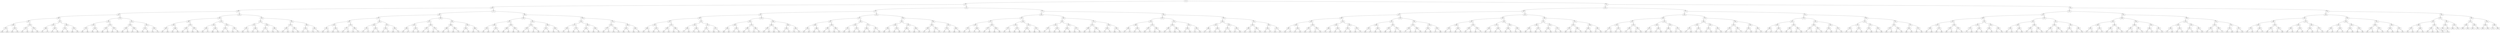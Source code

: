 digraph Heap {
	node [shape=record]
	node1 [label = "<f0> |<f1> 1|<f2> "]
	node1:f0 -> node2:f1
	node1:f2 -> node3:f1
	node2 [label = "<f0> |<f1> 3|<f2> "]
	node2:f0 -> node4:f1
	node2:f2 -> node5:f1
	node3 [label = "<f0> |<f1> 3|<f2> "]
	node3:f0 -> node6:f1
	node3:f2 -> node7:f1
	node4 [label = "<f0> |<f1> 10|<f2> "]
	node4:f0 -> node8:f1
	node4:f2 -> node9:f1
	node5 [label = "<f0> |<f1> 4|<f2> "]
	node5:f0 -> node10:f1
	node5:f2 -> node11:f1
	node6 [label = "<f0> |<f1> 10|<f2> "]
	node6:f0 -> node12:f1
	node6:f2 -> node13:f1
	node7 [label = "<f0> |<f1> 9|<f2> "]
	node7:f0 -> node14:f1
	node7:f2 -> node15:f1
	node8 [label = "<f0> |<f1> 10|<f2> "]
	node8:f0 -> node16:f1
	node8:f2 -> node17:f1
	node9 [label = "<f0> |<f1> 11|<f2> "]
	node9:f0 -> node18:f1
	node9:f2 -> node19:f1
	node10 [label = "<f0> |<f1> 5|<f2> "]
	node10:f0 -> node20:f1
	node10:f2 -> node21:f1
	node11 [label = "<f0> |<f1> 7|<f2> "]
	node11:f0 -> node22:f1
	node11:f2 -> node23:f1
	node12 [label = "<f0> |<f1> 20|<f2> "]
	node12:f0 -> node24:f1
	node12:f2 -> node25:f1
	node13 [label = "<f0> |<f1> 17|<f2> "]
	node13:f0 -> node26:f1
	node13:f2 -> node27:f1
	node14 [label = "<f0> |<f1> 10|<f2> "]
	node14:f0 -> node28:f1
	node14:f2 -> node29:f1
	node15 [label = "<f0> |<f1> 19|<f2> "]
	node15:f0 -> node30:f1
	node15:f2 -> node31:f1
	node16 [label = "<f0> |<f1> 41|<f2> "]
	node16:f0 -> node32:f1
	node16:f2 -> node33:f1
	node17 [label = "<f0> |<f1> 23|<f2> "]
	node17:f0 -> node34:f1
	node17:f2 -> node35:f1
	node18 [label = "<f0> |<f1> 45|<f2> "]
	node18:f0 -> node36:f1
	node18:f2 -> node37:f1
	node19 [label = "<f0> |<f1> 68|<f2> "]
	node19:f0 -> node38:f1
	node19:f2 -> node39:f1
	node20 [label = "<f0> |<f1> 9|<f2> "]
	node20:f0 -> node40:f1
	node20:f2 -> node41:f1
	node21 [label = "<f0> |<f1> 15|<f2> "]
	node21:f0 -> node42:f1
	node21:f2 -> node43:f1
	node22 [label = "<f0> |<f1> 28|<f2> "]
	node22:f0 -> node44:f1
	node22:f2 -> node45:f1
	node23 [label = "<f0> |<f1> 25|<f2> "]
	node23:f0 -> node46:f1
	node23:f2 -> node47:f1
	node24 [label = "<f0> |<f1> 21|<f2> "]
	node24:f0 -> node48:f1
	node24:f2 -> node49:f1
	node25 [label = "<f0> |<f1> 25|<f2> "]
	node25:f0 -> node50:f1
	node25:f2 -> node51:f1
	node26 [label = "<f0> |<f1> 34|<f2> "]
	node26:f0 -> node52:f1
	node26:f2 -> node53:f1
	node27 [label = "<f0> |<f1> 21|<f2> "]
	node27:f0 -> node54:f1
	node27:f2 -> node55:f1
	node28 [label = "<f0> |<f1> 19|<f2> "]
	node28:f0 -> node56:f1
	node28:f2 -> node57:f1
	node29 [label = "<f0> |<f1> 25|<f2> "]
	node29:f0 -> node58:f1
	node29:f2 -> node59:f1
	node30 [label = "<f0> |<f1> 34|<f2> "]
	node30:f0 -> node60:f1
	node30:f2 -> node61:f1
	node31 [label = "<f0> |<f1> 42|<f2> "]
	node31:f0 -> node62:f1
	node31:f2 -> node63:f1
	node32 [label = "<f0> |<f1> 49|<f2> "]
	node32:f0 -> node64:f1
	node32:f2 -> node65:f1
	node33 [label = "<f0> |<f1> 74|<f2> "]
	node33:f0 -> node66:f1
	node33:f2 -> node67:f1
	node34 [label = "<f0> |<f1> 101|<f2> "]
	node34:f0 -> node68:f1
	node34:f2 -> node69:f1
	node35 [label = "<f0> |<f1> 34|<f2> "]
	node35:f0 -> node70:f1
	node35:f2 -> node71:f1
	node36 [label = "<f0> |<f1> 71|<f2> "]
	node36:f0 -> node72:f1
	node36:f2 -> node73:f1
	node37 [label = "<f0> |<f1> 68|<f2> "]
	node37:f0 -> node74:f1
	node37:f2 -> node75:f1
	node38 [label = "<f0> |<f1> 93|<f2> "]
	node38:f0 -> node76:f1
	node38:f2 -> node77:f1
	node39 [label = "<f0> |<f1> 114|<f2> "]
	node39:f0 -> node78:f1
	node39:f2 -> node79:f1
	node40 [label = "<f0> |<f1> 30|<f2> "]
	node40:f0 -> node80:f1
	node40:f2 -> node81:f1
	node41 [label = "<f0> |<f1> 101|<f2> "]
	node41:f0 -> node82:f1
	node41:f2 -> node83:f1
	node42 [label = "<f0> |<f1> 57|<f2> "]
	node42:f0 -> node84:f1
	node42:f2 -> node85:f1
	node43 [label = "<f0> |<f1> 45|<f2> "]
	node43:f0 -> node86:f1
	node43:f2 -> node87:f1
	node44 [label = "<f0> |<f1> 67|<f2> "]
	node44:f0 -> node88:f1
	node44:f2 -> node89:f1
	node45 [label = "<f0> |<f1> 40|<f2> "]
	node45:f0 -> node90:f1
	node45:f2 -> node91:f1
	node46 [label = "<f0> |<f1> 97|<f2> "]
	node46:f0 -> node92:f1
	node46:f2 -> node93:f1
	node47 [label = "<f0> |<f1> 31|<f2> "]
	node47:f0 -> node94:f1
	node47:f2 -> node95:f1
	node48 [label = "<f0> |<f1> 60|<f2> "]
	node48:f0 -> node96:f1
	node48:f2 -> node97:f1
	node49 [label = "<f0> |<f1> 25|<f2> "]
	node49:f0 -> node98:f1
	node49:f2 -> node99:f1
	node50 [label = "<f0> |<f1> 59|<f2> "]
	node50:f0 -> node100:f1
	node50:f2 -> node101:f1
	node51 [label = "<f0> |<f1> 48|<f2> "]
	node51:f0 -> node102:f1
	node51:f2 -> node103:f1
	node52 [label = "<f0> |<f1> 69|<f2> "]
	node52:f0 -> node104:f1
	node52:f2 -> node105:f1
	node53 [label = "<f0> |<f1> 70|<f2> "]
	node53:f0 -> node106:f1
	node53:f2 -> node107:f1
	node54 [label = "<f0> |<f1> 79|<f2> "]
	node54:f0 -> node108:f1
	node54:f2 -> node109:f1
	node55 [label = "<f0> |<f1> 24|<f2> "]
	node55:f0 -> node110:f1
	node55:f2 -> node111:f1
	node56 [label = "<f0> |<f1> 36|<f2> "]
	node56:f0 -> node112:f1
	node56:f2 -> node113:f1
	node57 [label = "<f0> |<f1> 32|<f2> "]
	node57:f0 -> node114:f1
	node57:f2 -> node115:f1
	node58 [label = "<f0> |<f1> 180|<f2> "]
	node58:f0 -> node116:f1
	node58:f2 -> node117:f1
	node59 [label = "<f0> |<f1> 43|<f2> "]
	node59:f0 -> node118:f1
	node59:f2 -> node119:f1
	node60 [label = "<f0> |<f1> 45|<f2> "]
	node60:f0 -> node120:f1
	node60:f2 -> node121:f1
	node61 [label = "<f0> |<f1> 78|<f2> "]
	node61:f0 -> node122:f1
	node61:f2 -> node123:f1
	node62 [label = "<f0> |<f1> 47|<f2> "]
	node62:f0 -> node124:f1
	node62:f2 -> node125:f1
	node63 [label = "<f0> |<f1> 82|<f2> "]
	node63:f0 -> node126:f1
	node63:f2 -> node127:f1
	node64 [label = "<f0> |<f1> 97|<f2> "]
	node64:f0 -> node128:f1
	node64:f2 -> node129:f1
	node65 [label = "<f0> |<f1> 87|<f2> "]
	node65:f0 -> node130:f1
	node65:f2 -> node131:f1
	node66 [label = "<f0> |<f1> 126|<f2> "]
	node66:f0 -> node132:f1
	node66:f2 -> node133:f1
	node67 [label = "<f0> |<f1> 142|<f2> "]
	node67:f0 -> node134:f1
	node67:f2 -> node135:f1
	node68 [label = "<f0> |<f1> 188|<f2> "]
	node68:f0 -> node136:f1
	node68:f2 -> node137:f1
	node69 [label = "<f0> |<f1> 114|<f2> "]
	node69:f0 -> node138:f1
	node69:f2 -> node139:f1
	node70 [label = "<f0> |<f1> 54|<f2> "]
	node70:f0 -> node140:f1
	node70:f2 -> node141:f1
	node71 [label = "<f0> |<f1> 50|<f2> "]
	node71:f0 -> node142:f1
	node71:f2 -> node143:f1
	node72 [label = "<f0> |<f1> 86|<f2> "]
	node72:f0 -> node144:f1
	node72:f2 -> node145:f1
	node73 [label = "<f0> |<f1> 85|<f2> "]
	node73:f0 -> node146:f1
	node73:f2 -> node147:f1
	node74 [label = "<f0> |<f1> 137|<f2> "]
	node74:f0 -> node148:f1
	node74:f2 -> node149:f1
	node75 [label = "<f0> |<f1> 98|<f2> "]
	node75:f0 -> node150:f1
	node75:f2 -> node151:f1
	node76 [label = "<f0> |<f1> 270|<f2> "]
	node76:f0 -> node152:f1
	node76:f2 -> node153:f1
	node77 [label = "<f0> |<f1> 103|<f2> "]
	node77:f0 -> node154:f1
	node77:f2 -> node155:f1
	node78 [label = "<f0> |<f1> 143|<f2> "]
	node78:f0 -> node156:f1
	node78:f2 -> node157:f1
	node79 [label = "<f0> |<f1> 173|<f2> "]
	node79:f0 -> node158:f1
	node79:f2 -> node159:f1
	node80 [label = "<f0> |<f1> 127|<f2> "]
	node80:f0 -> node160:f1
	node80:f2 -> node161:f1
	node81 [label = "<f0> |<f1> 33|<f2> "]
	node81:f0 -> node162:f1
	node81:f2 -> node163:f1
	node82 [label = "<f0> |<f1> 159|<f2> "]
	node82:f0 -> node164:f1
	node82:f2 -> node165:f1
	node83 [label = "<f0> |<f1> 108|<f2> "]
	node83:f0 -> node166:f1
	node83:f2 -> node167:f1
	node84 [label = "<f0> |<f1> 82|<f2> "]
	node84:f0 -> node168:f1
	node84:f2 -> node169:f1
	node85 [label = "<f0> |<f1> 69|<f2> "]
	node85:f0 -> node170:f1
	node85:f2 -> node171:f1
	node86 [label = "<f0> |<f1> 90|<f2> "]
	node86:f0 -> node172:f1
	node86:f2 -> node173:f1
	node87 [label = "<f0> |<f1> 68|<f2> "]
	node87:f0 -> node174:f1
	node87:f2 -> node175:f1
	node88 [label = "<f0> |<f1> 171|<f2> "]
	node88:f0 -> node176:f1
	node88:f2 -> node177:f1
	node89 [label = "<f0> |<f1> 106|<f2> "]
	node89:f0 -> node178:f1
	node89:f2 -> node179:f1
	node90 [label = "<f0> |<f1> 80|<f2> "]
	node90:f0 -> node180:f1
	node90:f2 -> node181:f1
	node91 [label = "<f0> |<f1> 117|<f2> "]
	node91:f0 -> node182:f1
	node91:f2 -> node183:f1
	node92 [label = "<f0> |<f1> 119|<f2> "]
	node92:f0 -> node184:f1
	node92:f2 -> node185:f1
	node93 [label = "<f0> |<f1> 122|<f2> "]
	node93:f0 -> node186:f1
	node93:f2 -> node187:f1
	node94 [label = "<f0> |<f1> 193|<f2> "]
	node94:f0 -> node188:f1
	node94:f2 -> node189:f1
	node95 [label = "<f0> |<f1> 55|<f2> "]
	node95:f0 -> node190:f1
	node95:f2 -> node191:f1
	node96 [label = "<f0> |<f1> 105|<f2> "]
	node96:f0 -> node192:f1
	node96:f2 -> node193:f1
	node97 [label = "<f0> |<f1> 110|<f2> "]
	node97:f0 -> node194:f1
	node97:f2 -> node195:f1
	node98 [label = "<f0> |<f1> 44|<f2> "]
	node98:f0 -> node196:f1
	node98:f2 -> node197:f1
	node99 [label = "<f0> |<f1> 89|<f2> "]
	node99:f0 -> node198:f1
	node99:f2 -> node199:f1
	node100 [label = "<f0> |<f1> 102|<f2> "]
	node100:f0 -> node200:f1
	node100:f2 -> node201:f1
	node101 [label = "<f0> |<f1> 66|<f2> "]
	node101:f0 -> node202:f1
	node101:f2 -> node203:f1
	node102 [label = "<f0> |<f1> 70|<f2> "]
	node102:f0 -> node204:f1
	node102:f2 -> node205:f1
	node103 [label = "<f0> |<f1> 137|<f2> "]
	node103:f0 -> node206:f1
	node103:f2 -> node207:f1
	node104 [label = "<f0> |<f1> 78|<f2> "]
	node104:f0 -> node208:f1
	node104:f2 -> node209:f1
	node105 [label = "<f0> |<f1> 142|<f2> "]
	node105:f0 -> node210:f1
	node105:f2 -> node211:f1
	node106 [label = "<f0> |<f1> 146|<f2> "]
	node106:f0 -> node212:f1
	node106:f2 -> node213:f1
	node107 [label = "<f0> |<f1> 138|<f2> "]
	node107:f0 -> node214:f1
	node107:f2 -> node215:f1
	node108 [label = "<f0> |<f1> 351|<f2> "]
	node108:f0 -> node216:f1
	node108:f2 -> node217:f1
	node109 [label = "<f0> |<f1> 102|<f2> "]
	node109:f0 -> node218:f1
	node109:f2 -> node219:f1
	node110 [label = "<f0> |<f1> 25|<f2> "]
	node110:f0 -> node220:f1
	node110:f2 -> node221:f1
	node111 [label = "<f0> |<f1> 25|<f2> "]
	node111:f0 -> node222:f1
	node111:f2 -> node223:f1
	node112 [label = "<f0> |<f1> 114|<f2> "]
	node112:f0 -> node224:f1
	node112:f2 -> node225:f1
	node113 [label = "<f0> |<f1> 78|<f2> "]
	node113:f0 -> node226:f1
	node113:f2 -> node227:f1
	node114 [label = "<f0> |<f1> 90|<f2> "]
	node114:f0 -> node228:f1
	node114:f2 -> node229:f1
	node115 [label = "<f0> |<f1> 32|<f2> "]
	node115:f0 -> node230:f1
	node115:f2 -> node231:f1
	node116 [label = "<f0> |<f1> 253|<f2> "]
	node116:f0 -> node232:f1
	node116:f2 -> node233:f1
	node117 [label = "<f0> |<f1> 326|<f2> "]
	node117:f0 -> node234:f1
	node117:f2 -> node235:f1
	node118 [label = "<f0> |<f1> 113|<f2> "]
	node118:f0 -> node236:f1
	node118:f2 -> node237:f1
	node119 [label = "<f0> |<f1> 74|<f2> "]
	node119:f0 -> node238:f1
	node119:f2 -> node239:f1
	node120 [label = "<f0> |<f1> 188|<f2> "]
	node120:f0 -> node240:f1
	node120:f2 -> node241:f1
	node121 [label = "<f0> |<f1> 137|<f2> "]
	node121:f0 -> node242:f1
	node121:f2 -> node243:f1
	node122 [label = "<f0> |<f1> 135|<f2> "]
	node122:f0 -> node244:f1
	node122:f2 -> node245:f1
	node123 [label = "<f0> |<f1> 141|<f2> "]
	node123:f0 -> node246:f1
	node123:f2 -> node247:f1
	node124 [label = "<f0> |<f1> 56|<f2> "]
	node124:f0 -> node248:f1
	node124:f2 -> node249:f1
	node125 [label = "<f0> |<f1> 96|<f2> "]
	node125:f0 -> node250:f1
	node125:f2 -> node251:f1
	node126 [label = "<f0> |<f1> 327|<f2> "]
	node126:f0 -> node252:f1
	node126:f2 -> node253:f1
	node127 [label = "<f0> |<f1> 129|<f2> "]
	node127:f0 -> node254:f1
	node127:f2 -> node255:f1
	node128 [label = "<f0> |<f1> 392|<f2> "]
	node128:f0 -> node256:f1
	node128:f2 -> node257:f1
	node129 [label = "<f0> |<f1> 133|<f2> "]
	node129:f0 -> node258:f1
	node129:f2 -> node259:f1
	node130 [label = "<f0> |<f1> 367|<f2> "]
	node130:f0 -> node260:f1
	node130:f2 -> node261:f1
	node131 [label = "<f0> |<f1> 108|<f2> "]
	node131:f0 -> node262:f1
	node131:f2 -> node263:f1
	node132 [label = "<f0> |<f1> 313|<f2> "]
	node132:f0 -> node264:f1
	node132:f2 -> node265:f1
	node133 [label = "<f0> |<f1> 170|<f2> "]
	node133:f0 -> node266:f1
	node133:f2 -> node267:f1
	node134 [label = "<f0> |<f1> 259|<f2> "]
	node134:f0 -> node268:f1
	node134:f2 -> node269:f1
	node135 [label = "<f0> |<f1> 191|<f2> "]
	node135:f0 -> node270:f1
	node135:f2 -> node271:f1
	node136 [label = "<f0> |<f1> 234|<f2> "]
	node136:f0 -> node272:f1
	node136:f2 -> node273:f1
	node137 [label = "<f0> |<f1> 270|<f2> "]
	node137:f0 -> node274:f1
	node137:f2 -> node275:f1
	node138 [label = "<f0> |<f1> 225|<f2> "]
	node138:f0 -> node276:f1
	node138:f2 -> node277:f1
	node139 [label = "<f0> |<f1> 153|<f2> "]
	node139:f0 -> node278:f1
	node139:f2 -> node279:f1
	node140 [label = "<f0> |<f1> 76|<f2> "]
	node140:f0 -> node280:f1
	node140:f2 -> node281:f1
	node141 [label = "<f0> |<f1> 146|<f2> "]
	node141:f0 -> node282:f1
	node141:f2 -> node283:f1
	node142 [label = "<f0> |<f1> 227|<f2> "]
	node142:f0 -> node284:f1
	node142:f2 -> node285:f1
	node143 [label = "<f0> |<f1> 89|<f2> "]
	node143:f0 -> node286:f1
	node143:f2 -> node287:f1
	node144 [label = "<f0> |<f1> 123|<f2> "]
	node144:f0 -> node288:f1
	node144:f2 -> node289:f1
	node145 [label = "<f0> |<f1> 176|<f2> "]
	node145:f0 -> node290:f1
	node145:f2 -> node291:f1
	node146 [label = "<f0> |<f1> 444|<f2> "]
	node146:f0 -> node292:f1
	node146:f2 -> node293:f1
	node147 [label = "<f0> |<f1> 97|<f2> "]
	node147:f0 -> node294:f1
	node147:f2 -> node295:f1
	node148 [label = "<f0> |<f1> 161|<f2> "]
	node148:f0 -> node296:f1
	node148:f2 -> node297:f1
	node149 [label = "<f0> |<f1> 365|<f2> "]
	node149:f0 -> node298:f1
	node149:f2 -> node299:f1
	node150 [label = "<f0> |<f1> 488|<f2> "]
	node150:f0 -> node300:f1
	node150:f2 -> node301:f1
	node151 [label = "<f0> |<f1> 150|<f2> "]
	node151:f0 -> node302:f1
	node151:f2 -> node303:f1
	node152 [label = "<f0> |<f1> 329|<f2> "]
	node152:f0 -> node304:f1
	node152:f2 -> node305:f1
	node153 [label = "<f0> |<f1> 539|<f2> "]
	node153:f0 -> node306:f1
	node153:f2 -> node307:f1
	node154 [label = "<f0> |<f1> 113|<f2> "]
	node154:f0 -> node308:f1
	node154:f2 -> node309:f1
	node155 [label = "<f0> |<f1> 106|<f2> "]
	node155:f0 -> node310:f1
	node155:f2 -> node311:f1
	node156 [label = "<f0> |<f1> 172|<f2> "]
	node156:f0 -> node312:f1
	node156:f2 -> node313:f1
	node157 [label = "<f0> |<f1> 335|<f2> "]
	node157:f0 -> node314:f1
	node157:f2 -> node315:f1
	node158 [label = "<f0> |<f1> 215|<f2> "]
	node158:f0 -> node316:f1
	node158:f2 -> node317:f1
	node159 [label = "<f0> |<f1> 303|<f2> "]
	node159:f0 -> node318:f1
	node159:f2 -> node319:f1
	node160 [label = "<f0> |<f1> 143|<f2> "]
	node160:f0 -> node320:f1
	node160:f2 -> node321:f1
	node161 [label = "<f0> |<f1> 151|<f2> "]
	node161:f0 -> node322:f1
	node161:f2 -> node323:f1
	node162 [label = "<f0> |<f1> 181|<f2> "]
	node162:f0 -> node324:f1
	node162:f2 -> node325:f1
	node163 [label = "<f0> |<f1> 51|<f2> "]
	node163:f0 -> node326:f1
	node163:f2 -> node327:f1
	node164 [label = "<f0> |<f1> 229|<f2> "]
	node164:f0 -> node328:f1
	node164:f2 -> node329:f1
	node165 [label = "<f0> |<f1> 175|<f2> "]
	node165:f0 -> node330:f1
	node165:f2 -> node331:f1
	node166 [label = "<f0> |<f1> 565|<f2> "]
	node166:f0 -> node332:f1
	node166:f2 -> node333:f1
	node167 [label = "<f0> |<f1> 442|<f2> "]
	node167:f0 -> node334:f1
	node167:f2 -> node335:f1
	node168 [label = "<f0> |<f1> 238|<f2> "]
	node168:f0 -> node336:f1
	node168:f2 -> node337:f1
	node169 [label = "<f0> |<f1> 109|<f2> "]
	node169:f0 -> node338:f1
	node169:f2 -> node339:f1
	node170 [label = "<f0> |<f1> 154|<f2> "]
	node170:f0 -> node340:f1
	node170:f2 -> node341:f1
	node171 [label = "<f0> |<f1> 71|<f2> "]
	node171:f0 -> node342:f1
	node171:f2 -> node343:f1
	node172 [label = "<f0> |<f1> 194|<f2> "]
	node172:f0 -> node344:f1
	node172:f2 -> node345:f1
	node173 [label = "<f0> |<f1> 251|<f2> "]
	node173:f0 -> node346:f1
	node173:f2 -> node347:f1
	node174 [label = "<f0> |<f1> 69|<f2> "]
	node174:f0 -> node348:f1
	node174:f2 -> node349:f1
	node175 [label = "<f0> |<f1> 311|<f2> "]
	node175:f0 -> node350:f1
	node175:f2 -> node351:f1
	node176 [label = "<f0> |<f1> 297|<f2> "]
	node176:f0 -> node352:f1
	node176:f2 -> node353:f1
	node177 [label = "<f0> |<f1> 381|<f2> "]
	node177:f0 -> node354:f1
	node177:f2 -> node355:f1
	node178 [label = "<f0> |<f1> 178|<f2> "]
	node178:f0 -> node356:f1
	node178:f2 -> node357:f1
	node179 [label = "<f0> |<f1> 131|<f2> "]
	node179:f0 -> node358:f1
	node179:f2 -> node359:f1
	node180 [label = "<f0> |<f1> 214|<f2> "]
	node180:f0 -> node360:f1
	node180:f2 -> node361:f1
	node181 [label = "<f0> |<f1> 103|<f2> "]
	node181:f0 -> node362:f1
	node181:f2 -> node363:f1
	node182 [label = "<f0> |<f1> 121|<f2> "]
	node182:f0 -> node364:f1
	node182:f2 -> node365:f1
	node183 [label = "<f0> |<f1> 128|<f2> "]
	node183:f0 -> node366:f1
	node183:f2 -> node367:f1
	node184 [label = "<f0> |<f1> 288|<f2> "]
	node184:f0 -> node368:f1
	node184:f2 -> node369:f1
	node185 [label = "<f0> |<f1> 212|<f2> "]
	node185:f0 -> node370:f1
	node185:f2 -> node371:f1
	node186 [label = "<f0> |<f1> 319|<f2> "]
	node186:f0 -> node372:f1
	node186:f2 -> node373:f1
	node187 [label = "<f0> |<f1> 151|<f2> "]
	node187:f0 -> node374:f1
	node187:f2 -> node375:f1
	node188 [label = "<f0> |<f1> 231|<f2> "]
	node188:f0 -> node376:f1
	node188:f2 -> node377:f1
	node189 [label = "<f0> |<f1> 221|<f2> "]
	node189:f0 -> node378:f1
	node189:f2 -> node379:f1
	node190 [label = "<f0> |<f1> 145|<f2> "]
	node190:f0 -> node380:f1
	node190:f2 -> node381:f1
	node191 [label = "<f0> |<f1> 85|<f2> "]
	node191:f0 -> node382:f1
	node191:f2 -> node383:f1
	node192 [label = "<f0> |<f1> 550|<f2> "]
	node192:f0 -> node384:f1
	node192:f2 -> node385:f1
	node193 [label = "<f0> |<f1> 159|<f2> "]
	node193:f0 -> node386:f1
	node193:f2 -> node387:f1
	node194 [label = "<f0> |<f1> 160|<f2> "]
	node194:f0 -> node388:f1
	node194:f2 -> node389:f1
	node195 [label = "<f0> |<f1> 134|<f2> "]
	node195:f0 -> node390:f1
	node195:f2 -> node391:f1
	node196 [label = "<f0> |<f1> 298|<f2> "]
	node196:f0 -> node392:f1
	node196:f2 -> node393:f1
	node197 [label = "<f0> |<f1> 69|<f2> "]
	node197:f0 -> node394:f1
	node197:f2 -> node395:f1
	node198 [label = "<f0> |<f1> 125|<f2> "]
	node198:f0 -> node396:f1
	node198:f2 -> node397:f1
	node199 [label = "<f0> |<f1> 110|<f2> "]
	node199:f0 -> node398:f1
	node199:f2 -> node399:f1
	node200 [label = "<f0> |<f1> 206|<f2> "]
	node200:f0 -> node400:f1
	node200:f2 -> node401:f1
	node201 [label = "<f0> |<f1> 140|<f2> "]
	node201:f0 -> node402:f1
	node201:f2 -> node403:f1
	node202 [label = "<f0> |<f1> 273|<f2> "]
	node202:f0 -> node404:f1
	node202:f2 -> node405:f1
	node203 [label = "<f0> |<f1> 249|<f2> "]
	node203:f0 -> node406:f1
	node203:f2 -> node407:f1
	node204 [label = "<f0> |<f1> 364|<f2> "]
	node204:f0 -> node408:f1
	node204:f2 -> node409:f1
	node205 [label = "<f0> |<f1> 114|<f2> "]
	node205:f0 -> node410:f1
	node205:f2 -> node411:f1
	node206 [label = "<f0> |<f1> 161|<f2> "]
	node206:f0 -> node412:f1
	node206:f2 -> node413:f1
	node207 [label = "<f0> |<f1> 196|<f2> "]
	node207:f0 -> node414:f1
	node207:f2 -> node415:f1
	node208 [label = "<f0> |<f1> 154|<f2> "]
	node208:f0 -> node416:f1
	node208:f2 -> node417:f1
	node209 [label = "<f0> |<f1> 110|<f2> "]
	node209:f0 -> node418:f1
	node209:f2 -> node419:f1
	node210 [label = "<f0> |<f1> 263|<f2> "]
	node210:f0 -> node420:f1
	node210:f2 -> node421:f1
	node211 [label = "<f0> |<f1> 270|<f2> "]
	node211:f0 -> node422:f1
	node211:f2 -> node423:f1
	node212 [label = "<f0> |<f1> 148|<f2> "]
	node212:f0 -> node424:f1
	node212:f2 -> node425:f1
	node213 [label = "<f0> |<f1> 182|<f2> "]
	node213:f0 -> node426:f1
	node213:f2 -> node427:f1
	node214 [label = "<f0> |<f1> 152|<f2> "]
	node214:f0 -> node428:f1
	node214:f2 -> node429:f1
	node215 [label = "<f0> |<f1> 193|<f2> "]
	node215:f0 -> node430:f1
	node215:f2 -> node431:f1
	node216 [label = "<f0> |<f1> 529|<f2> "]
	node216:f0 -> node432:f1
	node216:f2 -> node433:f1
	node217 [label = "<f0> |<f1> 453|<f2> "]
	node217:f0 -> node434:f1
	node217:f2 -> node435:f1
	node218 [label = "<f0> |<f1> 256|<f2> "]
	node218:f0 -> node436:f1
	node218:f2 -> node437:f1
	node219 [label = "<f0> |<f1> 145|<f2> "]
	node219:f0 -> node438:f1
	node219:f2 -> node439:f1
	node220 [label = "<f0> |<f1> 79|<f2> "]
	node220:f0 -> node440:f1
	node220:f2 -> node441:f1
	node221 [label = "<f0> |<f1> 37|<f2> "]
	node221:f0 -> node442:f1
	node221:f2 -> node443:f1
	node222 [label = "<f0> |<f1> 26|<f2> "]
	node222:f0 -> node444:f1
	node222:f2 -> node445:f1
	node223 [label = "<f0> |<f1> 37|<f2> "]
	node223:f0 -> node446:f1
	node223:f2 -> node447:f1
	node224 [label = "<f0> |<f1> 217|<f2> "]
	node224:f0 -> node448:f1
	node224:f2 -> node449:f1
	node225 [label = "<f0> |<f1> 138|<f2> "]
	node225:f0 -> node450:f1
	node225:f2 -> node451:f1
	node226 [label = "<f0> |<f1> 379|<f2> "]
	node226:f0 -> node452:f1
	node226:f2 -> node453:f1
	node227 [label = "<f0> |<f1> 193|<f2> "]
	node227:f0 -> node454:f1
	node227:f2 -> node455:f1
	node228 [label = "<f0> |<f1> 99|<f2> "]
	node228:f0 -> node456:f1
	node228:f2 -> node457:f1
	node229 [label = "<f0> |<f1> 338|<f2> "]
	node229:f0 -> node458:f1
	node229:f2 -> node459:f1
	node230 [label = "<f0> |<f1> 180|<f2> "]
	node230:f0 -> node460:f1
	node230:f2 -> node461:f1
	node231 [label = "<f0> |<f1> 58|<f2> "]
	node231:f0 -> node462:f1
	node231:f2 -> node463:f1
	node232 [label = "<f0> |<f1> 492|<f2> "]
	node232:f0 -> node464:f1
	node232:f2 -> node465:f1
	node233 [label = "<f0> |<f1> 296|<f2> "]
	node233:f0 -> node466:f1
	node233:f2 -> node467:f1
	node234 [label = "<f0> |<f1> 494|<f2> "]
	node234:f0 -> node468:f1
	node234:f2 -> node469:f1
	node235 [label = "<f0> |<f1> 335|<f2> "]
	node235:f0 -> node470:f1
	node235:f2 -> node471:f1
	node236 [label = "<f0> |<f1> 183|<f2> "]
	node236:f0 -> node472:f1
	node236:f2 -> node473:f1
	node237 [label = "<f0> |<f1> 254|<f2> "]
	node237:f0 -> node474:f1
	node237:f2 -> node475:f1
	node238 [label = "<f0> |<f1> 161|<f2> "]
	node238:f0 -> node476:f1
	node238:f2 -> node477:f1
	node239 [label = "<f0> |<f1> 78|<f2> "]
	node239:f0 -> node478:f1
	node239:f2 -> node479:f1
	node240 [label = "<f0> |<f1> 525|<f2> "]
	node240:f0 -> node480:f1
	node240:f2 -> node481:f1
	node241 [label = "<f0> |<f1> 192|<f2> "]
	node241:f0 -> node482:f1
	node241:f2 -> node483:f1
	node242 [label = "<f0> |<f1> 323|<f2> "]
	node242:f0 -> node484:f1
	node242:f2 -> node485:f1
	node243 [label = "<f0> |<f1> 240|<f2> "]
	node243:f0 -> node486:f1
	node243:f2 -> node487:f1
	node244 [label = "<f0> |<f1> 161|<f2> "]
	node244:f0 -> node488:f1
	node244:f2 -> node489:f1
	node245 [label = "<f0> |<f1> 234|<f2> "]
	node245:f0 -> node490:f1
	node245:f2 -> node491:f1
	node246 [label = "<f0> |<f1> 339|<f2> "]
	node246:f0 -> node492:f1
	node246:f2 -> node493:f1
	node247 [label = "<f0> |<f1> 230|<f2> "]
	node247:f0 -> node494:f1
	node247:f2 -> node495:f1
	node248 [label = "<f0> |<f1> 338|<f2> "]
	node248:f0 -> node496:f1
	node248:f2 -> node497:f1
	node249 [label = "<f0> |<f1> 68|<f2> "]
	node249:f0 -> node498:f1
	node249:f2 -> node499:f1
	node250 [label = "<f0> |<f1> 130|<f2> "]
	node250:f0 -> node500:f1
	node250:f2 -> node501:f1
	node251 [label = "<f0> |<f1> 223|<f2> "]
	node251:f0 -> node502:f1
	node251:f2 -> node503:f1
	node252 [label = "<f0> |<f1> 469|<f2> "]
	node252:f0 -> node504:f1
	node252:f2 -> node505:f1
	node253 [label = "<f0> |<f1> 349|<f2> "]
	node253:f0 -> node506:f1
	node253:f2 -> node507:f1
	node254 [label = "<f0> |<f1> 303|<f2> "]
	node254:f0 -> node508:f1
	node254:f2 -> node509:f1
	node255 [label = "<f0> |<f1> 498|<f2> "]
	node255:f0 -> node510:f1
	node255:f2 -> node511:f1
	node256 [label = "<f0> |<f1> 716|<f2> "]
	node256:f0 -> node512:f1
	node256:f2 -> node513:f1
	node257 [label = "<f0> |<f1> 532|<f2> "]
	node257:f0 -> node514:f1
	node257:f2 -> node515:f1
	node258 [label = "<f0> |<f1> 221|<f2> "]
	node258:f0 -> node516:f1
	node258:f2 -> node517:f1
	node259 [label = "<f0> |<f1> 219|<f2> "]
	node259:f0 -> node518:f1
	node259:f2 -> node519:f1
	node260 [label = "<f0> |<f1> 386|<f2> "]
	node260:f0 -> node520:f1
	node260:f2 -> node521:f1
	node261 [label = "<f0> |<f1> 647|<f2> "]
	node261:f0 -> node522:f1
	node261:f2 -> node523:f1
	node262 [label = "<f0> |<f1> 124|<f2> "]
	node262:f0 -> node524:f1
	node262:f2 -> node525:f1
	node263 [label = "<f0> |<f1> 310|<f2> "]
	node263:f0 -> node526:f1
	node263:f2 -> node527:f1
	node264 [label = "<f0> |<f1> 745|<f2> "]
	node264:f0 -> node528:f1
	node264:f2 -> node529:f1
	node265 [label = "<f0> |<f1> 410|<f2> "]
	node265:f0 -> node530:f1
	node265:f2 -> node531:f1
	node266 [label = "<f0> |<f1> 195|<f2> "]
	node266:f0 -> node532:f1
	node266:f2 -> node533:f1
	node267 [label = "<f0> |<f1> 307|<f2> "]
	node267:f0 -> node534:f1
	node267:f2 -> node535:f1
	node268 [label = "<f0> |<f1> 339|<f2> "]
	node268:f0 -> node536:f1
	node268:f2 -> node537:f1
	node269 [label = "<f0> |<f1> 263|<f2> "]
	node269:f0 -> node538:f1
	node269:f2 -> node539:f1
	node270 [label = "<f0> |<f1> 214|<f2> "]
	node270:f0 -> node540:f1
	node270:f2 -> node541:f1
	node271 [label = "<f0> |<f1> 265|<f2> "]
	node271:f0 -> node542:f1
	node271:f2 -> node543:f1
	node272 [label = "<f0> |<f1> 867|<f2> "]
	node272:f0 -> node544:f1
	node272:f2 -> node545:f1
	node273 [label = "<f0> |<f1> 388|<f2> "]
	node273:f0 -> node546:f1
	node273:f2 -> node547:f1
	node274 [label = "<f0> |<f1> 444|<f2> "]
	node274:f0 -> node548:f1
	node274:f2 -> node549:f1
	node275 [label = "<f0> |<f1> 875|<f2> "]
	node275:f0 -> node550:f1
	node275:f2 -> node551:f1
	node276 [label = "<f0> |<f1> 400|<f2> "]
	node276:f0 -> node552:f1
	node276:f2 -> node553:f1
	node277 [label = "<f0> |<f1> 293|<f2> "]
	node277:f0 -> node554:f1
	node277:f2 -> node555:f1
	node278 [label = "<f0> |<f1> 323|<f2> "]
	node278:f0 -> node556:f1
	node278:f2 -> node557:f1
	node279 [label = "<f0> |<f1> 184|<f2> "]
	node279:f0 -> node558:f1
	node279:f2 -> node559:f1
	node280 [label = "<f0> |<f1> 291|<f2> "]
	node280:f0 -> node560:f1
	node280:f2 -> node561:f1
	node281 [label = "<f0> |<f1> 266|<f2> "]
	node281:f0 -> node562:f1
	node281:f2 -> node563:f1
	node282 [label = "<f0> |<f1> 247|<f2> "]
	node282:f0 -> node564:f1
	node282:f2 -> node565:f1
	node283 [label = "<f0> |<f1> 309|<f2> "]
	node283:f0 -> node566:f1
	node283:f2 -> node567:f1
	node284 [label = "<f0> |<f1> 616|<f2> "]
	node284:f0 -> node568:f1
	node284:f2 -> node569:f1
	node285 [label = "<f0> |<f1> 322|<f2> "]
	node285:f0 -> node570:f1
	node285:f2 -> node571:f1
	node286 [label = "<f0> |<f1> 134|<f2> "]
	node286:f0 -> node572:f1
	node286:f2 -> node573:f1
	node287 [label = "<f0> |<f1> 634|<f2> "]
	node287:f0 -> node574:f1
	node287:f2 -> node575:f1
	node288 [label = "<f0> |<f1> 784|<f2> "]
	node288:f0 -> node576:f1
	node288:f2 -> node577:f1
	node289 [label = "<f0> |<f1> 158|<f2> "]
	node289:f0 -> node578:f1
	node289:f2 -> node579:f1
	node290 [label = "<f0> |<f1> 771|<f2> "]
	node290:f0 -> node580:f1
	node290:f2 -> node581:f1
	node291 [label = "<f0> |<f1> 236|<f2> "]
	node291:f0 -> node582:f1
	node291:f2 -> node583:f1
	node292 [label = "<f0> |<f1> 725|<f2> "]
	node292:f0 -> node584:f1
	node292:f2 -> node585:f1
	node293 [label = "<f0> |<f1> 615|<f2> "]
	node293:f0 -> node586:f1
	node293:f2 -> node587:f1
	node294 [label = "<f0> |<f1> 145|<f2> "]
	node294:f0 -> node588:f1
	node294:f2 -> node589:f1
	node295 [label = "<f0> |<f1> 180|<f2> "]
	node295:f0 -> node590:f1
	node295:f2 -> node591:f1
	node296 [label = "<f0> |<f1> 629|<f2> "]
	node296:f0 -> node592:f1
	node296:f2 -> node593:f1
	node297 [label = "<f0> |<f1> 201|<f2> "]
	node297:f0 -> node594:f1
	node297:f2 -> node595:f1
	node298 [label = "<f0> |<f1> 457|<f2> "]
	node298:f0 -> node596:f1
	node298:f2 -> node597:f1
	node299 [label = "<f0> |<f1> 714|<f2> "]
	node299:f0 -> node598:f1
	node299:f2 -> node599:f1
	node300 [label = "<f0> |<f1> 698|<f2> "]
	node300:f0 -> node600:f1
	node300:f2 -> node601:f1
	node301 [label = "<f0> |<f1> 663|<f2> "]
	node301:f0 -> node602:f1
	node301:f2 -> node603:f1
	node302 [label = "<f0> |<f1> 539|<f2> "]
	node302:f0 -> node604:f1
	node302:f2 -> node605:f1
	node303 [label = "<f0> |<f1> 486|<f2> "]
	node303:f0 -> node606:f1
	node303:f2 -> node607:f1
	node304 [label = "<f0> |<f1> 414|<f2> "]
	node304:f0 -> node608:f1
	node304:f2 -> node609:f1
	node305 [label = "<f0> |<f1> 352|<f2> "]
	node305:f0 -> node610:f1
	node305:f2 -> node611:f1
	node306 [label = "<f0> |<f1> 846|<f2> "]
	node306:f0 -> node612:f1
	node306:f2 -> node613:f1
	node307 [label = "<f0> |<f1> 842|<f2> "]
	node307:f0 -> node614:f1
	node307:f2 -> node615:f1
	node308 [label = "<f0> |<f1> 419|<f2> "]
	node308:f0 -> node616:f1
	node308:f2 -> node617:f1
	node309 [label = "<f0> |<f1> 140|<f2> "]
	node309:f0 -> node618:f1
	node309:f2 -> node619:f1
	node310 [label = "<f0> |<f1> 241|<f2> "]
	node310:f0 -> node620:f1
	node310:f2 -> node621:f1
	node311 [label = "<f0> |<f1> 543|<f2> "]
	node311:f0 -> node622:f1
	node311:f2 -> node623:f1
	node312 [label = "<f0> |<f1> 305|<f2> "]
	node312:f0 -> node624:f1
	node312:f2 -> node625:f1
	node313 [label = "<f0> |<f1> 173|<f2> "]
	node313:f0 -> node626:f1
	node313:f2 -> node627:f1
	node314 [label = "<f0> |<f1> 445|<f2> "]
	node314:f0 -> node628:f1
	node314:f2 -> node629:f1
	node315 [label = "<f0> |<f1> 338|<f2> "]
	node315:f0 -> node630:f1
	node315:f2 -> node631:f1
	node316 [label = "<f0> |<f1> 272|<f2> "]
	node316:f0 -> node632:f1
	node316:f2 -> node633:f1
	node317 [label = "<f0> |<f1> 253|<f2> "]
	node317:f0 -> node634:f1
	node317:f2 -> node635:f1
	node318 [label = "<f0> |<f1> 491|<f2> "]
	node318:f0 -> node636:f1
	node318:f2 -> node637:f1
	node319 [label = "<f0> |<f1> 428|<f2> "]
	node319:f0 -> node638:f1
	node319:f2 -> node639:f1
	node320 [label = "<f0> |<f1> 496|<f2> "]
	node320:f0 -> node640:f1
	node320:f2 -> node641:f1
	node321 [label = "<f0> |<f1> 415|<f2> "]
	node321:f0 -> node642:f1
	node321:f2 -> node643:f1
	node322 [label = "<f0> |<f1> 424|<f2> "]
	node322:f0 -> node644:f1
	node322:f2 -> node645:f1
	node323 [label = "<f0> |<f1> 309|<f2> "]
	node323:f0 -> node646:f1
	node323:f2 -> node647:f1
	node324 [label = "<f0> |<f1> 448|<f2> "]
	node324:f0 -> node648:f1
	node324:f2 -> node649:f1
	node325 [label = "<f0> |<f1> 294|<f2> "]
	node325:f0 -> node650:f1
	node325:f2 -> node651:f1
	node326 [label = "<f0> |<f1> 81|<f2> "]
	node326:f0 -> node652:f1
	node326:f2 -> node653:f1
	node327 [label = "<f0> |<f1> 511|<f2> "]
	node327:f0 -> node654:f1
	node327:f2 -> node655:f1
	node328 [label = "<f0> |<f1> 364|<f2> "]
	node328:f0 -> node656:f1
	node328:f2 -> node657:f1
	node329 [label = "<f0> |<f1> 502|<f2> "]
	node329:f0 -> node658:f1
	node329:f2 -> node659:f1
	node330 [label = "<f0> |<f1> 458|<f2> "]
	node330:f0 -> node660:f1
	node330:f2 -> node661:f1
	node331 [label = "<f0> |<f1> 294|<f2> "]
	node331:f0 -> node662:f1
	node331:f2 -> node663:f1
	node332 [label = "<f0> |<f1> 607|<f2> "]
	node332:f0 -> node664:f1
	node332:f2 -> node665:f1
	node333 [label = "<f0> |<f1> 676|<f2> "]
	node333:f0 -> node666:f1
	node333:f2 -> node667:f1
	node334 [label = "<f0> |<f1> 534|<f2> "]
	node334:f0 -> node668:f1
	node334:f2 -> node669:f1
	node335 [label = "<f0> |<f1> 446|<f2> "]
	node335:f0 -> node670:f1
	node335:f2 -> node671:f1
	node336 [label = "<f0> |<f1> 520|<f2> "]
	node336:f0 -> node672:f1
	node336:f2 -> node673:f1
	node337 [label = "<f0> |<f1> 498|<f2> "]
	node337:f0 -> node674:f1
	node337:f2 -> node675:f1
	node338 [label = "<f0> |<f1> 196|<f2> "]
	node338:f0 -> node676:f1
	node338:f2 -> node677:f1
	node339 [label = "<f0> |<f1> 303|<f2> "]
	node339:f0 -> node678:f1
	node339:f2 -> node679:f1
	node340 [label = "<f0> |<f1> 161|<f2> "]
	node340:f0 -> node680:f1
	node340:f2 -> node681:f1
	node341 [label = "<f0> |<f1> 231|<f2> "]
	node341:f0 -> node682:f1
	node341:f2 -> node683:f1
	node342 [label = "<f0> |<f1> 439|<f2> "]
	node342:f0 -> node684:f1
	node342:f2 -> node685:f1
	node343 [label = "<f0> |<f1> 397|<f2> "]
	node343:f0 -> node686:f1
	node343:f2 -> node687:f1
	node344 [label = "<f0> |<f1> 238|<f2> "]
	node344:f0 -> node688:f1
	node344:f2 -> node689:f1
	node345 [label = "<f0> |<f1> 214|<f2> "]
	node345:f0 -> node690:f1
	node345:f2 -> node691:f1
	node346 [label = "<f0> |<f1> 863|<f2> "]
	node346:f0 -> node692:f1
	node346:f2 -> node693:f1
	node347 [label = "<f0> |<f1> 466|<f2> "]
	node347:f0 -> node694:f1
	node347:f2 -> node695:f1
	node348 [label = "<f0> |<f1> 504|<f2> "]
	node348:f0 -> node696:f1
	node348:f2 -> node697:f1
	node349 [label = "<f0> |<f1> 201|<f2> "]
	node349:f0 -> node698:f1
	node349:f2 -> node699:f1
	node350 [label = "<f0> |<f1> 723|<f2> "]
	node350:f0 -> node700:f1
	node350:f2 -> node701:f1
	node351 [label = "<f0> |<f1> 649|<f2> "]
	node351:f0 -> node702:f1
	node351:f2 -> node703:f1
	node352 [label = "<f0> |<f1> 761|<f2> "]
	node352:f0 -> node704:f1
	node352:f2 -> node705:f1
	node353 [label = "<f0> |<f1> 594|<f2> "]
	node353:f0 -> node706:f1
	node353:f2 -> node707:f1
	node354 [label = "<f0> |<f1> 471|<f2> "]
	node354:f0 -> node708:f1
	node354:f2 -> node709:f1
	node355 [label = "<f0> |<f1> 625|<f2> "]
	node355:f0 -> node710:f1
	node355:f2 -> node711:f1
	node356 [label = "<f0> |<f1> 571|<f2> "]
	node356:f0 -> node712:f1
	node356:f2 -> node713:f1
	node357 [label = "<f0> |<f1> 475|<f2> "]
	node357:f0 -> node714:f1
	node357:f2 -> node715:f1
	node358 [label = "<f0> |<f1> 442|<f2> "]
	node358:f0 -> node716:f1
	node358:f2 -> node717:f1
	node359 [label = "<f0> |<f1> 191|<f2> "]
	node359:f0 -> node718:f1
	node359:f2 -> node719:f1
	node360 [label = "<f0> |<f1> 337|<f2> "]
	node360:f0 -> node720:f1
	node360:f2 -> node721:f1
	node361 [label = "<f0> |<f1> 262|<f2> "]
	node361:f0 -> node722:f1
	node361:f2 -> node723:f1
	node362 [label = "<f0> |<f1> 402|<f2> "]
	node362:f0 -> node724:f1
	node362:f2 -> node725:f1
	node363 [label = "<f0> |<f1> 371|<f2> "]
	node363:f0 -> node726:f1
	node363:f2 -> node727:f1
	node364 [label = "<f0> |<f1> 399|<f2> "]
	node364:f0 -> node728:f1
	node364:f2 -> node729:f1
	node365 [label = "<f0> |<f1> 209|<f2> "]
	node365:f0 -> node730:f1
	node365:f2 -> node731:f1
	node366 [label = "<f0> |<f1> 582|<f2> "]
	node366:f0 -> node732:f1
	node366:f2 -> node733:f1
	node367 [label = "<f0> |<f1> 136|<f2> "]
	node367:f0 -> node734:f1
	node367:f2 -> node735:f1
	node368 [label = "<f0> |<f1> 569|<f2> "]
	node368:f0 -> node736:f1
	node368:f2 -> node737:f1
	node369 [label = "<f0> |<f1> 335|<f2> "]
	node369:f0 -> node738:f1
	node369:f2 -> node739:f1
	node370 [label = "<f0> |<f1> 431|<f2> "]
	node370:f0 -> node740:f1
	node370:f2 -> node741:f1
	node371 [label = "<f0> |<f1> 384|<f2> "]
	node371:f0 -> node742:f1
	node371:f2 -> node743:f1
	node372 [label = "<f0> |<f1> 448|<f2> "]
	node372:f0 -> node744:f1
	node372:f2 -> node745:f1
	node373 [label = "<f0> |<f1> 696|<f2> "]
	node373:f0 -> node746:f1
	node373:f2 -> node747:f1
	node374 [label = "<f0> |<f1> 229|<f2> "]
	node374:f0 -> node748:f1
	node374:f2 -> node749:f1
	node375 [label = "<f0> |<f1> 158|<f2> "]
	node375:f0 -> node750:f1
	node375:f2 -> node751:f1
	node376 [label = "<f0> |<f1> 498|<f2> "]
	node376:f0 -> node752:f1
	node376:f2 -> node753:f1
	node377 [label = "<f0> |<f1> 618|<f2> "]
	node377:f0 -> node754:f1
	node377:f2 -> node755:f1
	node378 [label = "<f0> |<f1> 737|<f2> "]
	node378:f0 -> node756:f1
	node378:f2 -> node757:f1
	node379 [label = "<f0> |<f1> 478|<f2> "]
	node379:f0 -> node758:f1
	node379:f2 -> node759:f1
	node380 [label = "<f0> |<f1> 208|<f2> "]
	node380:f0 -> node760:f1
	node380:f2 -> node761:f1
	node381 [label = "<f0> |<f1> 200|<f2> "]
	node381:f0 -> node762:f1
	node381:f2 -> node763:f1
	node382 [label = "<f0> |<f1> 160|<f2> "]
	node382:f0 -> node764:f1
	node382:f2 -> node765:f1
	node383 [label = "<f0> |<f1> 110|<f2> "]
	node383:f0 -> node766:f1
	node383:f2 -> node767:f1
	node384 [label = "<f0> |<f1> 687|<f2> "]
	node384:f0 -> node768:f1
	node384:f2 -> node769:f1
	node385 [label = "<f0> |<f1> 558|<f2> "]
	node385:f0 -> node770:f1
	node385:f2 -> node771:f1
	node386 [label = "<f0> |<f1> 316|<f2> "]
	node386:f0 -> node772:f1
	node386:f2 -> node773:f1
	node387 [label = "<f0> |<f1> 278|<f2> "]
	node387:f0 -> node774:f1
	node387:f2 -> node775:f1
	node388 [label = "<f0> |<f1> 690|<f2> "]
	node388:f0 -> node776:f1
	node388:f2 -> node777:f1
	node389 [label = "<f0> |<f1> 200|<f2> "]
	node389:f0 -> node778:f1
	node389:f2 -> node779:f1
	node390 [label = "<f0> |<f1> 532|<f2> "]
	node390:f0 -> node780:f1
	node390:f2 -> node781:f1
	node391 [label = "<f0> |<f1> 376|<f2> "]
	node391:f0 -> node782:f1
	node391:f2 -> node783:f1
	node392 [label = "<f0> |<f1> 431|<f2> "]
	node392:f0 -> node784:f1
	node392:f2 -> node785:f1
	node393 [label = "<f0> |<f1> 381|<f2> "]
	node393:f0 -> node786:f1
	node393:f2 -> node787:f1
	node394 [label = "<f0> |<f1> 544|<f2> "]
	node394:f0 -> node788:f1
	node394:f2 -> node789:f1
	node395 [label = "<f0> |<f1> 176|<f2> "]
	node395:f0 -> node790:f1
	node395:f2 -> node791:f1
	node396 [label = "<f0> |<f1> 168|<f2> "]
	node396:f0 -> node792:f1
	node396:f2 -> node793:f1
	node397 [label = "<f0> |<f1> 389|<f2> "]
	node397:f0 -> node794:f1
	node397:f2 -> node795:f1
	node398 [label = "<f0> |<f1> 194|<f2> "]
	node398:f0 -> node796:f1
	node398:f2 -> node797:f1
	node399 [label = "<f0> |<f1> 163|<f2> "]
	node399:f0 -> node798:f1
	node399:f2 -> node799:f1
	node400 [label = "<f0> |<f1> 316|<f2> "]
	node400:f0 -> node800:f1
	node400:f2 -> node801:f1
	node401 [label = "<f0> |<f1> 295|<f2> "]
	node401:f0 -> node802:f1
	node401:f2 -> node803:f1
	node402 [label = "<f0> |<f1> 359|<f2> "]
	node402:f0 -> node804:f1
	node402:f2 -> node805:f1
	node403 [label = "<f0> |<f1> 163|<f2> "]
	node403:f0 -> node806:f1
	node403:f2 -> node807:f1
	node404 [label = "<f0> |<f1> 456|<f2> "]
	node404:f0 -> node808:f1
	node404:f2 -> node809:f1
	node405 [label = "<f0> |<f1> 438|<f2> "]
	node405:f0 -> node810:f1
	node405:f2 -> node811:f1
	node406 [label = "<f0> |<f1> 268|<f2> "]
	node406:f0 -> node812:f1
	node406:f2 -> node813:f1
	node407 [label = "<f0> |<f1> 259|<f2> "]
	node407:f0 -> node814:f1
	node407:f2 -> node815:f1
	node408 [label = "<f0> |<f1> 565|<f2> "]
	node408:f0 -> node816:f1
	node408:f2 -> node817:f1
	node409 [label = "<f0> |<f1> 375|<f2> "]
	node409:f0 -> node818:f1
	node409:f2 -> node819:f1
	node410 [label = "<f0> |<f1> 256|<f2> "]
	node410:f0 -> node820:f1
	node410:f2 -> node821:f1
	node411 [label = "<f0> |<f1> 115|<f2> "]
	node411:f0 -> node822:f1
	node411:f2 -> node823:f1
	node412 [label = "<f0> |<f1> 762|<f2> "]
	node412:f0 -> node824:f1
	node412:f2 -> node825:f1
	node413 [label = "<f0> |<f1> 605|<f2> "]
	node413:f0 -> node826:f1
	node413:f2 -> node827:f1
	node414 [label = "<f0> |<f1> 656|<f2> "]
	node414:f0 -> node828:f1
	node414:f2 -> node829:f1
	node415 [label = "<f0> |<f1> 260|<f2> "]
	node415:f0 -> node830:f1
	node415:f2 -> node831:f1
	node416 [label = "<f0> |<f1> 513|<f2> "]
	node416:f0 -> node832:f1
	node416:f2 -> node833:f1
	node417 [label = "<f0> |<f1> 315|<f2> "]
	node417:f0 -> node834:f1
	node417:f2 -> node835:f1
	node418 [label = "<f0> |<f1> 426|<f2> "]
	node418:f0 -> node836:f1
	node418:f2 -> node837:f1
	node419 [label = "<f0> |<f1> 136|<f2> "]
	node419:f0 -> node838:f1
	node419:f2 -> node839:f1
	node420 [label = "<f0> |<f1> 811|<f2> "]
	node420:f0 -> node840:f1
	node420:f2 -> node841:f1
	node421 [label = "<f0> |<f1> 634|<f2> "]
	node421:f0 -> node842:f1
	node421:f2 -> node843:f1
	node422 [label = "<f0> |<f1> 809|<f2> "]
	node422:f0 -> node844:f1
	node422:f2 -> node845:f1
	node423 [label = "<f0> |<f1> 274|<f2> "]
	node423:f0 -> node846:f1
	node423:f2 -> node847:f1
	node424 [label = "<f0> |<f1> 575|<f2> "]
	node424:f0 -> node848:f1
	node424:f2 -> node849:f1
	node425 [label = "<f0> |<f1> 354|<f2> "]
	node425:f0 -> node850:f1
	node425:f2 -> node851:f1
	node426 [label = "<f0> |<f1> 251|<f2> "]
	node426:f0 -> node852:f1
	node426:f2 -> node853:f1
	node427 [label = "<f0> |<f1> 226|<f2> "]
	node427:f0 -> node854:f1
	node427:f2 -> node855:f1
	node428 [label = "<f0> |<f1> 519|<f2> "]
	node428:f0 -> node856:f1
	node428:f2 -> node857:f1
	node429 [label = "<f0> |<f1> 352|<f2> "]
	node429:f0 -> node858:f1
	node429:f2 -> node859:f1
	node430 [label = "<f0> |<f1> 355|<f2> "]
	node430:f0 -> node860:f1
	node430:f2 -> node861:f1
	node431 [label = "<f0> |<f1> 490|<f2> "]
	node431:f0 -> node862:f1
	node431:f2 -> node863:f1
	node432 [label = "<f0> |<f1> 864|<f2> "]
	node432:f0 -> node864:f1
	node432:f2 -> node865:f1
	node433 [label = "<f0> |<f1> 603|<f2> "]
	node433:f0 -> node866:f1
	node433:f2 -> node867:f1
	node434 [label = "<f0> |<f1> 469|<f2> "]
	node434:f0 -> node868:f1
	node434:f2 -> node869:f1
	node435 [label = "<f0> |<f1> 504|<f2> "]
	node435:f0 -> node870:f1
	node435:f2 -> node871:f1
	node436 [label = "<f0> |<f1> 615|<f2> "]
	node436:f0 -> node872:f1
	node436:f2 -> node873:f1
	node437 [label = "<f0> |<f1> 525|<f2> "]
	node437:f0 -> node874:f1
	node437:f2 -> node875:f1
	node438 [label = "<f0> |<f1> 316|<f2> "]
	node438:f0 -> node876:f1
	node438:f2 -> node877:f1
	node439 [label = "<f0> |<f1> 155|<f2> "]
	node439:f0 -> node878:f1
	node439:f2 -> node879:f1
	node440 [label = "<f0> |<f1> 226|<f2> "]
	node440:f0 -> node880:f1
	node440:f2 -> node881:f1
	node441 [label = "<f0> |<f1> 374|<f2> "]
	node441:f0 -> node882:f1
	node441:f2 -> node883:f1
	node442 [label = "<f0> |<f1> 245|<f2> "]
	node442:f0 -> node884:f1
	node442:f2 -> node885:f1
	node443 [label = "<f0> |<f1> 553|<f2> "]
	node443:f0 -> node886:f1
	node443:f2 -> node887:f1
	node444 [label = "<f0> |<f1> 515|<f2> "]
	node444:f0 -> node888:f1
	node444:f2 -> node889:f1
	node445 [label = "<f0> |<f1> 436|<f2> "]
	node445:f0 -> node890:f1
	node445:f2 -> node891:f1
	node446 [label = "<f0> |<f1> 350|<f2> "]
	node446:f0 -> node892:f1
	node446:f2 -> node893:f1
	node447 [label = "<f0> |<f1> 131|<f2> "]
	node447:f0 -> node894:f1
	node447:f2 -> node895:f1
	node448 [label = "<f0> |<f1> 638|<f2> "]
	node448:f0 -> node896:f1
	node448:f2 -> node897:f1
	node449 [label = "<f0> |<f1> 272|<f2> "]
	node449:f0 -> node898:f1
	node449:f2 -> node899:f1
	node450 [label = "<f0> |<f1> 324|<f2> "]
	node450:f0 -> node900:f1
	node450:f2 -> node901:f1
	node451 [label = "<f0> |<f1> 161|<f2> "]
	node451:f0 -> node902:f1
	node451:f2 -> node903:f1
	node452 [label = "<f0> |<f1> 731|<f2> "]
	node452:f0 -> node904:f1
	node452:f2 -> node905:f1
	node453 [label = "<f0> |<f1> 446|<f2> "]
	node453:f0 -> node906:f1
	node453:f2 -> node907:f1
	node454 [label = "<f0> |<f1> 340|<f2> "]
	node454:f0 -> node908:f1
	node454:f2 -> node909:f1
	node455 [label = "<f0> |<f1> 228|<f2> "]
	node455:f0 -> node910:f1
	node455:f2 -> node911:f1
	node456 [label = "<f0> |<f1> 149|<f2> "]
	node456:f0 -> node912:f1
	node456:f2 -> node913:f1
	node457 [label = "<f0> |<f1> 493|<f2> "]
	node457:f0 -> node914:f1
	node457:f2 -> node915:f1
	node458 [label = "<f0> |<f1> 563|<f2> "]
	node458:f0 -> node916:f1
	node458:f2 -> node917:f1
	node459 [label = "<f0> |<f1> 526|<f2> "]
	node459:f0 -> node918:f1
	node459:f2 -> node919:f1
	node460 [label = "<f0> |<f1> 350|<f2> "]
	node460:f0 -> node920:f1
	node460:f2 -> node921:f1
	node461 [label = "<f0> |<f1> 238|<f2> "]
	node461:f0 -> node922:f1
	node461:f2 -> node923:f1
	node462 [label = "<f0> |<f1> 263|<f2> "]
	node462:f0 -> node924:f1
	node462:f2 -> node925:f1
	node463 [label = "<f0> |<f1> 595|<f2> "]
	node463:f0 -> node926:f1
	node463:f2 -> node927:f1
	node464 [label = "<f0> |<f1> 633|<f2> "]
	node464:f0 -> node928:f1
	node464:f2 -> node929:f1
	node465 [label = "<f0> |<f1> 763|<f2> "]
	node465:f0 -> node930:f1
	node465:f2 -> node931:f1
	node466 [label = "<f0> |<f1> 436|<f2> "]
	node466:f0 -> node932:f1
	node466:f2 -> node933:f1
	node467 [label = "<f0> |<f1> 410|<f2> "]
	node467:f0 -> node934:f1
	node467:f2 -> node935:f1
	node468 [label = "<f0> |<f1> 561|<f2> "]
	node468:f0 -> node936:f1
	node468:f2 -> node937:f1
	node469 [label = "<f0> |<f1> 597|<f2> "]
	node469:f0 -> node938:f1
	node469:f2 -> node939:f1
	node470 [label = "<f0> |<f1> 484|<f2> "]
	node470:f0 -> node940:f1
	node470:f2 -> node941:f1
	node471 [label = "<f0> |<f1> 401|<f2> "]
	node471:f0 -> node942:f1
	node471:f2 -> node943:f1
	node472 [label = "<f0> |<f1> 256|<f2> "]
	node472:f0 -> node944:f1
	node472:f2 -> node945:f1
	node473 [label = "<f0> |<f1> 423|<f2> "]
	node473:f0 -> node946:f1
	node473:f2 -> node947:f1
	node474 [label = "<f0> |<f1> 671|<f2> "]
	node474:f0 -> node948:f1
	node474:f2 -> node949:f1
	node475 [label = "<f0> |<f1> 405|<f2> "]
	node475:f0 -> node950:f1
	node475:f2 -> node951:f1
	node476 [label = "<f0> |<f1> 193|<f2> "]
	node476:f0 -> node952:f1
	node476:f2 -> node953:f1
	node477 [label = "<f0> |<f1> 432|<f2> "]
	node477:f0 -> node954:f1
	node477:f2 -> node955:f1
	node478 [label = "<f0> |<f1> 167|<f2> "]
	node478:f0 -> node956:f1
	node478:f2 -> node957:f1
	node479 [label = "<f0> |<f1> 187|<f2> "]
	node479:f0 -> node958:f1
	node479:f2 -> node959:f1
	node480 [label = "<f0> |<f1> 714|<f2> "]
	node480:f0 -> node960:f1
	node480:f2 -> node961:f1
	node481 [label = "<f0> |<f1> 667|<f2> "]
	node481:f0 -> node962:f1
	node481:f2 -> node963:f1
	node482 [label = "<f0> |<f1> 376|<f2> "]
	node482:f0 -> node964:f1
	node482:f2 -> node965:f1
	node483 [label = "<f0> |<f1> 321|<f2> "]
	node483:f0 -> node966:f1
	node483:f2 -> node967:f1
	node484 [label = "<f0> |<f1> 595|<f2> "]
	node484:f0 -> node968:f1
	node484:f2 -> node969:f1
	node485 [label = "<f0> |<f1> 579|<f2> "]
	node485:f0 -> node970:f1
	node485:f2 -> node971:f1
	node486 [label = "<f0> |<f1> 348|<f2> "]
	node486:f0 -> node972:f1
	node486:f2 -> node973:f1
	node487 [label = "<f0> |<f1> 273|<f2> "]
	node487:f0 -> node974:f1
	node487:f2 -> node975:f1
	node488 [label = "<f0> |<f1> 230|<f2> "]
	node488:f0 -> node976:f1
	node488:f2 -> node977:f1
	node489 [label = "<f0> |<f1> 203|<f2> "]
	node489:f0 -> node978:f1
	node489:f2 -> node979:f1
	node490 [label = "<f0> |<f1> 324|<f2> "]
	node490:f0 -> node980:f1
	node490:f2 -> node981:f1
	node491 [label = "<f0> |<f1> 324|<f2> "]
	node491:f0 -> node982:f1
	node491:f2 -> node983:f1
	node492 [label = "<f0> |<f1> 432|<f2> "]
	node492:f0 -> node984:f1
	node492:f2 -> node985:f1
	node493 [label = "<f0> |<f1> 427|<f2> "]
	node493:f0 -> node986:f1
	node493:f2 -> node987:f1
	node494 [label = "<f0> |<f1> 582|<f2> "]
	node494:f0 -> node988:f1
	node494:f2 -> node989:f1
	node495 [label = "<f0> |<f1> 291|<f2> "]
	node495:f0 -> node990:f1
	node495:f2 -> node991:f1
	node496 [label = "<f0> |<f1> 352|<f2> "]
	node496:f0 -> node992:f1
	node496:f2 -> node993:f1
	node497 [label = "<f0> |<f1> 649|<f2> "]
	node497:f0 -> node994:f1
	node497:f2 -> node995:f1
	node498 [label = "<f0> |<f1> 282|<f2> "]
	node498:f0 -> node996:f1
	node498:f2 -> node997:f1
	node499 [label = "<f0> |<f1> 129|<f2> "]
	node499:f0 -> node998:f1
	node499:f2 -> node999:f1
	node500 [label = "<f0> |<f1> 350|<f2> "]
	node500:f0 -> node1000:f1
	node501 [label = "<f0> |<f1> 641|<f2> "]
	node502 [label = "<f0> |<f1> 909|<f2> "]
	node503 [label = "<f0> |<f1> 244|<f2> "]
	node504 [label = "<f0> |<f1> 948|<f2> "]
	node505 [label = "<f0> |<f1> 540|<f2> "]
	node506 [label = "<f0> |<f1> 687|<f2> "]
	node507 [label = "<f0> |<f1> 902|<f2> "]
	node508 [label = "<f0> |<f1> 826|<f2> "]
	node509 [label = "<f0> |<f1> 384|<f2> "]
	node510 [label = "<f0> |<f1> 712|<f2> "]
	node511 [label = "<f0> |<f1> 696|<f2> "]
	node512 [label = "<f0> |<f1> 994|<f2> "]
	node513 [label = "<f0> |<f1> 913|<f2> "]
	node514 [label = "<f0> |<f1> 952|<f2> "]
	node515 [label = "<f0> |<f1> 730|<f2> "]
	node516 [label = "<f0> |<f1> 943|<f2> "]
	node517 [label = "<f0> |<f1> 704|<f2> "]
	node518 [label = "<f0> |<f1> 323|<f2> "]
	node519 [label = "<f0> |<f1> 935|<f2> "]
	node520 [label = "<f0> |<f1> 791|<f2> "]
	node521 [label = "<f0> |<f1> 772|<f2> "]
	node522 [label = "<f0> |<f1> 872|<f2> "]
	node523 [label = "<f0> |<f1> 733|<f2> "]
	node524 [label = "<f0> |<f1> 469|<f2> "]
	node525 [label = "<f0> |<f1> 355|<f2> "]
	node526 [label = "<f0> |<f1> 695|<f2> "]
	node527 [label = "<f0> |<f1> 676|<f2> "]
	node528 [label = "<f0> |<f1> 859|<f2> "]
	node529 [label = "<f0> |<f1> 796|<f2> "]
	node530 [label = "<f0> |<f1> 799|<f2> "]
	node531 [label = "<f0> |<f1> 449|<f2> "]
	node532 [label = "<f0> |<f1> 488|<f2> "]
	node533 [label = "<f0> |<f1> 448|<f2> "]
	node534 [label = "<f0> |<f1> 667|<f2> "]
	node535 [label = "<f0> |<f1> 320|<f2> "]
	node536 [label = "<f0> |<f1> 828|<f2> "]
	node537 [label = "<f0> |<f1> 456|<f2> "]
	node538 [label = "<f0> |<f1> 877|<f2> "]
	node539 [label = "<f0> |<f1> 508|<f2> "]
	node540 [label = "<f0> |<f1> 799|<f2> "]
	node541 [label = "<f0> |<f1> 691|<f2> "]
	node542 [label = "<f0> |<f1> 753|<f2> "]
	node543 [label = "<f0> |<f1> 713|<f2> "]
	node544 [label = "<f0> |<f1> 897|<f2> "]
	node545 [label = "<f0> |<f1> 878|<f2> "]
	node546 [label = "<f0> |<f1> 561|<f2> "]
	node547 [label = "<f0> |<f1> 506|<f2> "]
	node548 [label = "<f0> |<f1> 584|<f2> "]
	node549 [label = "<f0> |<f1> 928|<f2> "]
	node550 [label = "<f0> |<f1> 956|<f2> "]
	node551 [label = "<f0> |<f1> 938|<f2> "]
	node552 [label = "<f0> |<f1> 920|<f2> "]
	node553 [label = "<f0> |<f1> 757|<f2> "]
	node554 [label = "<f0> |<f1> 880|<f2> "]
	node555 [label = "<f0> |<f1> 306|<f2> "]
	node556 [label = "<f0> |<f1> 958|<f2> "]
	node557 [label = "<f0> |<f1> 723|<f2> "]
	node558 [label = "<f0> |<f1> 459|<f2> "]
	node559 [label = "<f0> |<f1> 373|<f2> "]
	node560 [label = "<f0> |<f1> 946|<f2> "]
	node561 [label = "<f0> |<f1> 720|<f2> "]
	node562 [label = "<f0> |<f1> 545|<f2> "]
	node563 [label = "<f0> |<f1> 507|<f2> "]
	node564 [label = "<f0> |<f1> 552|<f2> "]
	node565 [label = "<f0> |<f1> 349|<f2> "]
	node566 [label = "<f0> |<f1> 783|<f2> "]
	node567 [label = "<f0> |<f1> 518|<f2> "]
	node568 [label = "<f0> |<f1> 955|<f2> "]
	node569 [label = "<f0> |<f1> 946|<f2> "]
	node570 [label = "<f0> |<f1> 780|<f2> "]
	node571 [label = "<f0> |<f1> 466|<f2> "]
	node572 [label = "<f0> |<f1> 313|<f2> "]
	node573 [label = "<f0> |<f1> 251|<f2> "]
	node574 [label = "<f0> |<f1> 704|<f2> "]
	node575 [label = "<f0> |<f1> 725|<f2> "]
	node576 [label = "<f0> |<f1> 855|<f2> "]
	node577 [label = "<f0> |<f1> 922|<f2> "]
	node578 [label = "<f0> |<f1> 606|<f2> "]
	node579 [label = "<f0> |<f1> 578|<f2> "]
	node580 [label = "<f0> |<f1> 921|<f2> "]
	node581 [label = "<f0> |<f1> 998|<f2> "]
	node582 [label = "<f0> |<f1> 279|<f2> "]
	node583 [label = "<f0> |<f1> 475|<f2> "]
	node584 [label = "<f0> |<f1> 762|<f2> "]
	node585 [label = "<f0> |<f1> 751|<f2> "]
	node586 [label = "<f0> |<f1> 891|<f2> "]
	node587 [label = "<f0> |<f1> 759|<f2> "]
	node588 [label = "<f0> |<f1> 922|<f2> "]
	node589 [label = "<f0> |<f1> 907|<f2> "]
	node590 [label = "<f0> |<f1> 893|<f2> "]
	node591 [label = "<f0> |<f1> 724|<f2> "]
	node592 [label = "<f0> |<f1> 953|<f2> "]
	node593 [label = "<f0> |<f1> 877|<f2> "]
	node594 [label = "<f0> |<f1> 726|<f2> "]
	node595 [label = "<f0> |<f1> 691|<f2> "]
	node596 [label = "<f0> |<f1> 532|<f2> "]
	node597 [label = "<f0> |<f1> 893|<f2> "]
	node598 [label = "<f0> |<f1> 928|<f2> "]
	node599 [label = "<f0> |<f1> 976|<f2> "]
	node600 [label = "<f0> |<f1> 854|<f2> "]
	node601 [label = "<f0> |<f1> 753|<f2> "]
	node602 [label = "<f0> |<f1> 800|<f2> "]
	node603 [label = "<f0> |<f1> 745|<f2> "]
	node604 [label = "<f0> |<f1> 949|<f2> "]
	node605 [label = "<f0> |<f1> 840|<f2> "]
	node606 [label = "<f0> |<f1> 603|<f2> "]
	node607 [label = "<f0> |<f1> 719|<f2> "]
	node608 [label = "<f0> |<f1> 559|<f2> "]
	node609 [label = "<f0> |<f1> 684|<f2> "]
	node610 [label = "<f0> |<f1> 993|<f2> "]
	node611 [label = "<f0> |<f1> 753|<f2> "]
	node612 [label = "<f0> |<f1> 896|<f2> "]
	node613 [label = "<f0> |<f1> 863|<f2> "]
	node614 [label = "<f0> |<f1> 969|<f2> "]
	node615 [label = "<f0> |<f1> 845|<f2> "]
	node616 [label = "<f0> |<f1> 933|<f2> "]
	node617 [label = "<f0> |<f1> 433|<f2> "]
	node618 [label = "<f0> |<f1> 925|<f2> "]
	node619 [label = "<f0> |<f1> 400|<f2> "]
	node620 [label = "<f0> |<f1> 431|<f2> "]
	node621 [label = "<f0> |<f1> 389|<f2> "]
	node622 [label = "<f0> |<f1> 739|<f2> "]
	node623 [label = "<f0> |<f1> 724|<f2> "]
	node624 [label = "<f0> |<f1> 733|<f2> "]
	node625 [label = "<f0> |<f1> 326|<f2> "]
	node626 [label = "<f0> |<f1> 390|<f2> "]
	node627 [label = "<f0> |<f1> 216|<f2> "]
	node628 [label = "<f0> |<f1> 778|<f2> "]
	node629 [label = "<f0> |<f1> 608|<f2> "]
	node630 [label = "<f0> |<f1> 905|<f2> "]
	node631 [label = "<f0> |<f1> 853|<f2> "]
	node632 [label = "<f0> |<f1> 645|<f2> "]
	node633 [label = "<f0> |<f1> 532|<f2> "]
	node634 [label = "<f0> |<f1> 979|<f2> "]
	node635 [label = "<f0> |<f1> 312|<f2> "]
	node636 [label = "<f0> |<f1> 996|<f2> "]
	node637 [label = "<f0> |<f1> 786|<f2> "]
	node638 [label = "<f0> |<f1> 594|<f2> "]
	node639 [label = "<f0> |<f1> 603|<f2> "]
	node640 [label = "<f0> |<f1> 953|<f2> "]
	node641 [label = "<f0> |<f1> 760|<f2> "]
	node642 [label = "<f0> |<f1> 902|<f2> "]
	node643 [label = "<f0> |<f1> 573|<f2> "]
	node644 [label = "<f0> |<f1> 656|<f2> "]
	node645 [label = "<f0> |<f1> 654|<f2> "]
	node646 [label = "<f0> |<f1> 495|<f2> "]
	node647 [label = "<f0> |<f1> 420|<f2> "]
	node648 [label = "<f0> |<f1> 717|<f2> "]
	node649 [label = "<f0> |<f1> 460|<f2> "]
	node650 [label = "<f0> |<f1> 775|<f2> "]
	node651 [label = "<f0> |<f1> 654|<f2> "]
	node652 [label = "<f0> |<f1> 955|<f2> "]
	node653 [label = "<f0> |<f1> 315|<f2> "]
	node654 [label = "<f0> |<f1> 826|<f2> "]
	node655 [label = "<f0> |<f1> 692|<f2> "]
	node656 [label = "<f0> |<f1> 898|<f2> "]
	node657 [label = "<f0> |<f1> 481|<f2> "]
	node658 [label = "<f0> |<f1> 757|<f2> "]
	node659 [label = "<f0> |<f1> 653|<f2> "]
	node660 [label = "<f0> |<f1> 844|<f2> "]
	node661 [label = "<f0> |<f1> 771|<f2> "]
	node662 [label = "<f0> |<f1> 315|<f2> "]
	node663 [label = "<f0> |<f1> 297|<f2> "]
	node664 [label = "<f0> |<f1> 943|<f2> "]
	node665 [label = "<f0> |<f1> 896|<f2> "]
	node666 [label = "<f0> |<f1> 903|<f2> "]
	node667 [label = "<f0> |<f1> 980|<f2> "]
	node668 [label = "<f0> |<f1> 761|<f2> "]
	node669 [label = "<f0> |<f1> 651|<f2> "]
	node670 [label = "<f0> |<f1> 753|<f2> "]
	node671 [label = "<f0> |<f1> 505|<f2> "]
	node672 [label = "<f0> |<f1> 901|<f2> "]
	node673 [label = "<f0> |<f1> 601|<f2> "]
	node674 [label = "<f0> |<f1> 808|<f2> "]
	node675 [label = "<f0> |<f1> 733|<f2> "]
	node676 [label = "<f0> |<f1> 603|<f2> "]
	node677 [label = "<f0> |<f1> 429|<f2> "]
	node678 [label = "<f0> |<f1> 786|<f2> "]
	node679 [label = "<f0> |<f1> 855|<f2> "]
	node680 [label = "<f0> |<f1> 490|<f2> "]
	node681 [label = "<f0> |<f1> 260|<f2> "]
	node682 [label = "<f0> |<f1> 282|<f2> "]
	node683 [label = "<f0> |<f1> 844|<f2> "]
	node684 [label = "<f0> |<f1> 846|<f2> "]
	node685 [label = "<f0> |<f1> 783|<f2> "]
	node686 [label = "<f0> |<f1> 887|<f2> "]
	node687 [label = "<f0> |<f1> 443|<f2> "]
	node688 [label = "<f0> |<f1> 990|<f2> "]
	node689 [label = "<f0> |<f1> 355|<f2> "]
	node690 [label = "<f0> |<f1> 509|<f2> "]
	node691 [label = "<f0> |<f1> 239|<f2> "]
	node692 [label = "<f0> |<f1> 870|<f2> "]
	node693 [label = "<f0> |<f1> 954|<f2> "]
	node694 [label = "<f0> |<f1> 806|<f2> "]
	node695 [label = "<f0> |<f1> 692|<f2> "]
	node696 [label = "<f0> |<f1> 941|<f2> "]
	node697 [label = "<f0> |<f1> 827|<f2> "]
	node698 [label = "<f0> |<f1> 528|<f2> "]
	node699 [label = "<f0> |<f1> 651|<f2> "]
	node700 [label = "<f0> |<f1> 927|<f2> "]
	node701 [label = "<f0> |<f1> 904|<f2> "]
	node702 [label = "<f0> |<f1> 889|<f2> "]
	node703 [label = "<f0> |<f1> 828|<f2> "]
	node704 [label = "<f0> |<f1> 913|<f2> "]
	node705 [label = "<f0> |<f1> 822|<f2> "]
	node706 [label = "<f0> |<f1> 770|<f2> "]
	node707 [label = "<f0> |<f1> 637|<f2> "]
	node708 [label = "<f0> |<f1> 967|<f2> "]
	node709 [label = "<f0> |<f1> 636|<f2> "]
	node710 [label = "<f0> |<f1> 666|<f2> "]
	node711 [label = "<f0> |<f1> 989|<f2> "]
	node712 [label = "<f0> |<f1> 970|<f2> "]
	node713 [label = "<f0> |<f1> 798|<f2> "]
	node714 [label = "<f0> |<f1> 589|<f2> "]
	node715 [label = "<f0> |<f1> 486|<f2> "]
	node716 [label = "<f0> |<f1> 625|<f2> "]
	node717 [label = "<f0> |<f1> 580|<f2> "]
	node718 [label = "<f0> |<f1> 986|<f2> "]
	node719 [label = "<f0> |<f1> 582|<f2> "]
	node720 [label = "<f0> |<f1> 767|<f2> "]
	node721 [label = "<f0> |<f1> 415|<f2> "]
	node722 [label = "<f0> |<f1> 924|<f2> "]
	node723 [label = "<f0> |<f1> 845|<f2> "]
	node724 [label = "<f0> |<f1> 960|<f2> "]
	node725 [label = "<f0> |<f1> 688|<f2> "]
	node726 [label = "<f0> |<f1> 448|<f2> "]
	node727 [label = "<f0> |<f1> 604|<f2> "]
	node728 [label = "<f0> |<f1> 805|<f2> "]
	node729 [label = "<f0> |<f1> 541|<f2> "]
	node730 [label = "<f0> |<f1> 600|<f2> "]
	node731 [label = "<f0> |<f1> 340|<f2> "]
	node732 [label = "<f0> |<f1> 744|<f2> "]
	node733 [label = "<f0> |<f1> 735|<f2> "]
	node734 [label = "<f0> |<f1> 699|<f2> "]
	node735 [label = "<f0> |<f1> 444|<f2> "]
	node736 [label = "<f0> |<f1> 947|<f2> "]
	node737 [label = "<f0> |<f1> 737|<f2> "]
	node738 [label = "<f0> |<f1> 952|<f2> "]
	node739 [label = "<f0> |<f1> 729|<f2> "]
	node740 [label = "<f0> |<f1> 928|<f2> "]
	node741 [label = "<f0> |<f1> 757|<f2> "]
	node742 [label = "<f0> |<f1> 863|<f2> "]
	node743 [label = "<f0> |<f1> 667|<f2> "]
	node744 [label = "<f0> |<f1> 892|<f2> "]
	node745 [label = "<f0> |<f1> 749|<f2> "]
	node746 [label = "<f0> |<f1> 938|<f2> "]
	node747 [label = "<f0> |<f1> 930|<f2> "]
	node748 [label = "<f0> |<f1> 538|<f2> "]
	node749 [label = "<f0> |<f1> 386|<f2> "]
	node750 [label = "<f0> |<f1> 515|<f2> "]
	node751 [label = "<f0> |<f1> 648|<f2> "]
	node752 [label = "<f0> |<f1> 817|<f2> "]
	node753 [label = "<f0> |<f1> 821|<f2> "]
	node754 [label = "<f0> |<f1> 726|<f2> "]
	node755 [label = "<f0> |<f1> 925|<f2> "]
	node756 [label = "<f0> |<f1> 962|<f2> "]
	node757 [label = "<f0> |<f1> 798|<f2> "]
	node758 [label = "<f0> |<f1> 847|<f2> "]
	node759 [label = "<f0> |<f1> 693|<f2> "]
	node760 [label = "<f0> |<f1> 461|<f2> "]
	node761 [label = "<f0> |<f1> 234|<f2> "]
	node762 [label = "<f0> |<f1> 636|<f2> "]
	node763 [label = "<f0> |<f1> 635|<f2> "]
	node764 [label = "<f0> |<f1> 960|<f2> "]
	node765 [label = "<f0> |<f1> 377|<f2> "]
	node766 [label = "<f0> |<f1> 925|<f2> "]
	node767 [label = "<f0> |<f1> 287|<f2> "]
	node768 [label = "<f0> |<f1> 944|<f2> "]
	node769 [label = "<f0> |<f1> 797|<f2> "]
	node770 [label = "<f0> |<f1> 561|<f2> "]
	node771 [label = "<f0> |<f1> 562|<f2> "]
	node772 [label = "<f0> |<f1> 846|<f2> "]
	node773 [label = "<f0> |<f1> 624|<f2> "]
	node774 [label = "<f0> |<f1> 614|<f2> "]
	node775 [label = "<f0> |<f1> 348|<f2> "]
	node776 [label = "<f0> |<f1> 720|<f2> "]
	node777 [label = "<f0> |<f1> 691|<f2> "]
	node778 [label = "<f0> |<f1> 267|<f2> "]
	node779 [label = "<f0> |<f1> 558|<f2> "]
	node780 [label = "<f0> |<f1> 657|<f2> "]
	node781 [label = "<f0> |<f1> 605|<f2> "]
	node782 [label = "<f0> |<f1> 568|<f2> "]
	node783 [label = "<f0> |<f1> 737|<f2> "]
	node784 [label = "<f0> |<f1> 859|<f2> "]
	node785 [label = "<f0> |<f1> 672|<f2> "]
	node786 [label = "<f0> |<f1> 498|<f2> "]
	node787 [label = "<f0> |<f1> 746|<f2> "]
	node788 [label = "<f0> |<f1> 998|<f2> "]
	node789 [label = "<f0> |<f1> 962|<f2> "]
	node790 [label = "<f0> |<f1> 697|<f2> "]
	node791 [label = "<f0> |<f1> 951|<f2> "]
	node792 [label = "<f0> |<f1> 717|<f2> "]
	node793 [label = "<f0> |<f1> 291|<f2> "]
	node794 [label = "<f0> |<f1> 555|<f2> "]
	node795 [label = "<f0> |<f1> 878|<f2> "]
	node796 [label = "<f0> |<f1> 329|<f2> "]
	node797 [label = "<f0> |<f1> 926|<f2> "]
	node798 [label = "<f0> |<f1> 317|<f2> "]
	node799 [label = "<f0> |<f1> 868|<f2> "]
	node800 [label = "<f0> |<f1> 825|<f2> "]
	node801 [label = "<f0> |<f1> 591|<f2> "]
	node802 [label = "<f0> |<f1> 593|<f2> "]
	node803 [label = "<f0> |<f1> 474|<f2> "]
	node804 [label = "<f0> |<f1> 914|<f2> "]
	node805 [label = "<f0> |<f1> 553|<f2> "]
	node806 [label = "<f0> |<f1> 495|<f2> "]
	node807 [label = "<f0> |<f1> 772|<f2> "]
	node808 [label = "<f0> |<f1> 656|<f2> "]
	node809 [label = "<f0> |<f1> 917|<f2> "]
	node810 [label = "<f0> |<f1> 627|<f2> "]
	node811 [label = "<f0> |<f1> 724|<f2> "]
	node812 [label = "<f0> |<f1> 564|<f2> "]
	node813 [label = "<f0> |<f1> 791|<f2> "]
	node814 [label = "<f0> |<f1> 748|<f2> "]
	node815 [label = "<f0> |<f1> 462|<f2> "]
	node816 [label = "<f0> |<f1> 980|<f2> "]
	node817 [label = "<f0> |<f1> 934|<f2> "]
	node818 [label = "<f0> |<f1> 838|<f2> "]
	node819 [label = "<f0> |<f1> 747|<f2> "]
	node820 [label = "<f0> |<f1> 708|<f2> "]
	node821 [label = "<f0> |<f1> 498|<f2> "]
	node822 [label = "<f0> |<f1> 722|<f2> "]
	node823 [label = "<f0> |<f1> 367|<f2> "]
	node824 [label = "<f0> |<f1> 890|<f2> "]
	node825 [label = "<f0> |<f1> 868|<f2> "]
	node826 [label = "<f0> |<f1> 807|<f2> "]
	node827 [label = "<f0> |<f1> 731|<f2> "]
	node828 [label = "<f0> |<f1> 994|<f2> "]
	node829 [label = "<f0> |<f1> 690|<f2> "]
	node830 [label = "<f0> |<f1> 971|<f2> "]
	node831 [label = "<f0> |<f1> 484|<f2> "]
	node832 [label = "<f0> |<f1> 813|<f2> "]
	node833 [label = "<f0> |<f1> 545|<f2> "]
	node834 [label = "<f0> |<f1> 555|<f2> "]
	node835 [label = "<f0> |<f1> 367|<f2> "]
	node836 [label = "<f0> |<f1> 716|<f2> "]
	node837 [label = "<f0> |<f1> 526|<f2> "]
	node838 [label = "<f0> |<f1> 489|<f2> "]
	node839 [label = "<f0> |<f1> 816|<f2> "]
	node840 [label = "<f0> |<f1> 969|<f2> "]
	node841 [label = "<f0> |<f1> 850|<f2> "]
	node842 [label = "<f0> |<f1> 761|<f2> "]
	node843 [label = "<f0> |<f1> 669|<f2> "]
	node844 [label = "<f0> |<f1> 910|<f2> "]
	node845 [label = "<f0> |<f1> 938|<f2> "]
	node846 [label = "<f0> |<f1> 327|<f2> "]
	node847 [label = "<f0> |<f1> 610|<f2> "]
	node848 [label = "<f0> |<f1> 921|<f2> "]
	node849 [label = "<f0> |<f1> 999|<f2> "]
	node850 [label = "<f0> |<f1> 708|<f2> "]
	node851 [label = "<f0> |<f1> 624|<f2> "]
	node852 [label = "<f0> |<f1> 578|<f2> "]
	node853 [label = "<f0> |<f1> 408|<f2> "]
	node854 [label = "<f0> |<f1> 254|<f2> "]
	node855 [label = "<f0> |<f1> 592|<f2> "]
	node856 [label = "<f0> |<f1> 861|<f2> "]
	node857 [label = "<f0> |<f1> 556|<f2> "]
	node858 [label = "<f0> |<f1> 718|<f2> "]
	node859 [label = "<f0> |<f1> 771|<f2> "]
	node860 [label = "<f0> |<f1> 501|<f2> "]
	node861 [label = "<f0> |<f1> 500|<f2> "]
	node862 [label = "<f0> |<f1> 918|<f2> "]
	node863 [label = "<f0> |<f1> 901|<f2> "]
	node864 [label = "<f0> |<f1> 966|<f2> "]
	node865 [label = "<f0> |<f1> 871|<f2> "]
	node866 [label = "<f0> |<f1> 976|<f2> "]
	node867 [label = "<f0> |<f1> 729|<f2> "]
	node868 [label = "<f0> |<f1> 708|<f2> "]
	node869 [label = "<f0> |<f1> 881|<f2> "]
	node870 [label = "<f0> |<f1> 944|<f2> "]
	node871 [label = "<f0> |<f1> 828|<f2> "]
	node872 [label = "<f0> |<f1> 773|<f2> "]
	node873 [label = "<f0> |<f1> 712|<f2> "]
	node874 [label = "<f0> |<f1> 738|<f2> "]
	node875 [label = "<f0> |<f1> 534|<f2> "]
	node876 [label = "<f0> |<f1> 950|<f2> "]
	node877 [label = "<f0> |<f1> 855|<f2> "]
	node878 [label = "<f0> |<f1> 701|<f2> "]
	node879 [label = "<f0> |<f1> 504|<f2> "]
	node880 [label = "<f0> |<f1> 579|<f2> "]
	node881 [label = "<f0> |<f1> 327|<f2> "]
	node882 [label = "<f0> |<f1> 465|<f2> "]
	node883 [label = "<f0> |<f1> 418|<f2> "]
	node884 [label = "<f0> |<f1> 909|<f2> "]
	node885 [label = "<f0> |<f1> 680|<f2> "]
	node886 [label = "<f0> |<f1> 729|<f2> "]
	node887 [label = "<f0> |<f1> 689|<f2> "]
	node888 [label = "<f0> |<f1> 650|<f2> "]
	node889 [label = "<f0> |<f1> 837|<f2> "]
	node890 [label = "<f0> |<f1> 951|<f2> "]
	node891 [label = "<f0> |<f1> 843|<f2> "]
	node892 [label = "<f0> |<f1> 882|<f2> "]
	node893 [label = "<f0> |<f1> 653|<f2> "]
	node894 [label = "<f0> |<f1> 404|<f2> "]
	node895 [label = "<f0> |<f1> 246|<f2> "]
	node896 [label = "<f0> |<f1> 932|<f2> "]
	node897 [label = "<f0> |<f1> 690|<f2> "]
	node898 [label = "<f0> |<f1> 854|<f2> "]
	node899 [label = "<f0> |<f1> 390|<f2> "]
	node900 [label = "<f0> |<f1> 862|<f2> "]
	node901 [label = "<f0> |<f1> 961|<f2> "]
	node902 [label = "<f0> |<f1> 872|<f2> "]
	node903 [label = "<f0> |<f1> 283|<f2> "]
	node904 [label = "<f0> |<f1> 774|<f2> "]
	node905 [label = "<f0> |<f1> 933|<f2> "]
	node906 [label = "<f0> |<f1> 669|<f2> "]
	node907 [label = "<f0> |<f1> 631|<f2> "]
	node908 [label = "<f0> |<f1> 960|<f2> "]
	node909 [label = "<f0> |<f1> 637|<f2> "]
	node910 [label = "<f0> |<f1> 745|<f2> "]
	node911 [label = "<f0> |<f1> 765|<f2> "]
	node912 [label = "<f0> |<f1> 816|<f2> "]
	node913 [label = "<f0> |<f1> 235|<f2> "]
	node914 [label = "<f0> |<f1> 792|<f2> "]
	node915 [label = "<f0> |<f1> 598|<f2> "]
	node916 [label = "<f0> |<f1> 797|<f2> "]
	node917 [label = "<f0> |<f1> 893|<f2> "]
	node918 [label = "<f0> |<f1> 768|<f2> "]
	node919 [label = "<f0> |<f1> 543|<f2> "]
	node920 [label = "<f0> |<f1> 401|<f2> "]
	node921 [label = "<f0> |<f1> 370|<f2> "]
	node922 [label = "<f0> |<f1> 887|<f2> "]
	node923 [label = "<f0> |<f1> 781|<f2> "]
	node924 [label = "<f0> |<f1> 951|<f2> "]
	node925 [label = "<f0> |<f1> 359|<f2> "]
	node926 [label = "<f0> |<f1> 915|<f2> "]
	node927 [label = "<f0> |<f1> 706|<f2> "]
	node928 [label = "<f0> |<f1> 672|<f2> "]
	node929 [label = "<f0> |<f1> 970|<f2> "]
	node930 [label = "<f0> |<f1> 901|<f2> "]
	node931 [label = "<f0> |<f1> 787|<f2> "]
	node932 [label = "<f0> |<f1> 896|<f2> "]
	node933 [label = "<f0> |<f1> 500|<f2> "]
	node934 [label = "<f0> |<f1> 639|<f2> "]
	node935 [label = "<f0> |<f1> 625|<f2> "]
	node936 [label = "<f0> |<f1> 576|<f2> "]
	node937 [label = "<f0> |<f1> 994|<f2> "]
	node938 [label = "<f0> |<f1> 685|<f2> "]
	node939 [label = "<f0> |<f1> 716|<f2> "]
	node940 [label = "<f0> |<f1> 911|<f2> "]
	node941 [label = "<f0> |<f1> 617|<f2> "]
	node942 [label = "<f0> |<f1> 812|<f2> "]
	node943 [label = "<f0> |<f1> 445|<f2> "]
	node944 [label = "<f0> |<f1> 742|<f2> "]
	node945 [label = "<f0> |<f1> 389|<f2> "]
	node946 [label = "<f0> |<f1> 995|<f2> "]
	node947 [label = "<f0> |<f1> 920|<f2> "]
	node948 [label = "<f0> |<f1> 822|<f2> "]
	node949 [label = "<f0> |<f1> 701|<f2> "]
	node950 [label = "<f0> |<f1> 798|<f2> "]
	node951 [label = "<f0> |<f1> 919|<f2> "]
	node952 [label = "<f0> |<f1> 915|<f2> "]
	node953 [label = "<f0> |<f1> 535|<f2> "]
	node954 [label = "<f0> |<f1> 703|<f2> "]
	node955 [label = "<f0> |<f1> 711|<f2> "]
	node956 [label = "<f0> |<f1> 945|<f2> "]
	node957 [label = "<f0> |<f1> 862|<f2> "]
	node958 [label = "<f0> |<f1> 568|<f2> "]
	node959 [label = "<f0> |<f1> 220|<f2> "]
	node960 [label = "<f0> |<f1> 935|<f2> "]
	node961 [label = "<f0> |<f1> 795|<f2> "]
	node962 [label = "<f0> |<f1> 792|<f2> "]
	node963 [label = "<f0> |<f1> 747|<f2> "]
	node964 [label = "<f0> |<f1> 809|<f2> "]
	node965 [label = "<f0> |<f1> 794|<f2> "]
	node966 [label = "<f0> |<f1> 924|<f2> "]
	node967 [label = "<f0> |<f1> 380|<f2> "]
	node968 [label = "<f0> |<f1> 862|<f2> "]
	node969 [label = "<f0> |<f1> 785|<f2> "]
	node970 [label = "<f0> |<f1> 675|<f2> "]
	node971 [label = "<f0> |<f1> 902|<f2> "]
	node972 [label = "<f0> |<f1> 731|<f2> "]
	node973 [label = "<f0> |<f1> 442|<f2> "]
	node974 [label = "<f0> |<f1> 712|<f2> "]
	node975 [label = "<f0> |<f1> 512|<f2> "]
	node976 [label = "<f0> |<f1> 913|<f2> "]
	node977 [label = "<f0> |<f1> 497|<f2> "]
	node978 [label = "<f0> |<f1> 551|<f2> "]
	node979 [label = "<f0> |<f1> 751|<f2> "]
	node980 [label = "<f0> |<f1> 631|<f2> "]
	node981 [label = "<f0> |<f1> 393|<f2> "]
	node982 [label = "<f0> |<f1> 969|<f2> "]
	node983 [label = "<f0> |<f1> 588|<f2> "]
	node984 [label = "<f0> |<f1> 861|<f2> "]
	node985 [label = "<f0> |<f1> 704|<f2> "]
	node986 [label = "<f0> |<f1> 765|<f2> "]
	node987 [label = "<f0> |<f1> 533|<f2> "]
	node988 [label = "<f0> |<f1> 719|<f2> "]
	node989 [label = "<f0> |<f1> 678|<f2> "]
	node990 [label = "<f0> |<f1> 608|<f2> "]
	node991 [label = "<f0> |<f1> 535|<f2> "]
	node992 [label = "<f0> |<f1> 726|<f2> "]
	node993 [label = "<f0> |<f1> 518|<f2> "]
	node994 [label = "<f0> |<f1> 831|<f2> "]
	node995 [label = "<f0> |<f1> 745|<f2> "]
	node996 [label = "<f0> |<f1> 873|<f2> "]
	node997 [label = "<f0> |<f1> 492|<f2> "]
	node998 [label = "<f0> |<f1> 830|<f2> "]
	node999 [label = "<f0> |<f1> 741|<f2> "]
	node1000 [label = "<f0> |<f1> 704|<f2> "]
}
//--------------------------------------------
// Any other info you want to put about your heap
